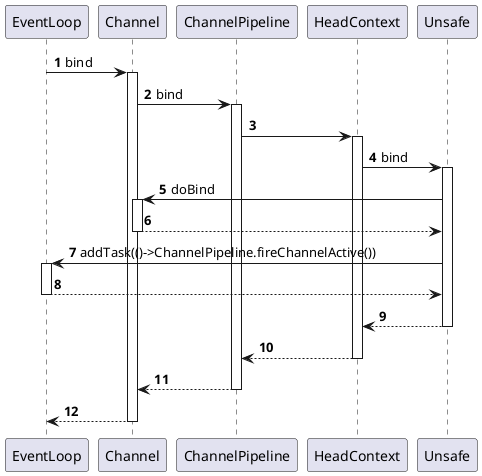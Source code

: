 @startuml
autonumber
EventLoop -> Channel:bind
activate Channel
    Channel -> ChannelPipeline:bind
    activate ChannelPipeline
        ChannelPipeline -> HeadContext
        activate HeadContext
            HeadContext -> Unsafe:bind
            activate Unsafe
                Unsafe -> Channel:doBind
                activate Channel
                Channel --> Unsafe
                deactivate Channel

                Unsafe -> EventLoop:addTask(()->ChannelPipeline.fireChannelActive())
                activate EventLoop
                EventLoop --> Unsafe
                deactivate EventLoop
            Unsafe --> HeadContext
            deactivate Unsafe
        HeadContext --> ChannelPipeline
        deactivate HeadContext
    ChannelPipeline --> Channel
    deactivate ChannelPipeline
Channel --> EventLoop
deactivate Channel
@enduml